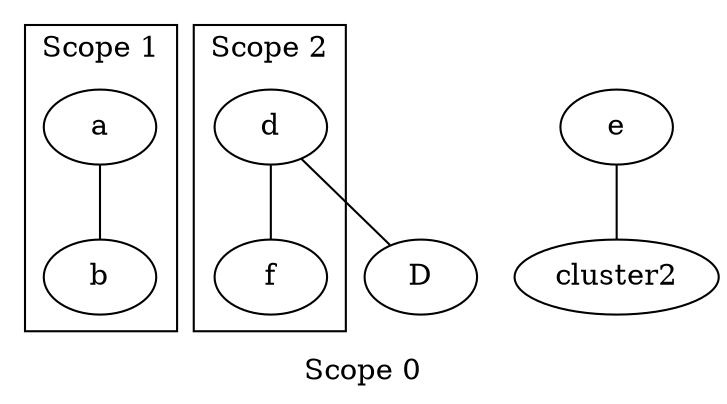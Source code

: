 // http://www.graphviz.org/Gallery/undirected/fdpclust.html

graph G {
  label="Scope 0"
  subgraph cluster1 {
    label="Scope 1";
    a -- b;
  }
  subgraph cluster2 {
    label="Scope 2";
    d -- f
  }
  d -- D
  e -- cluster2
}

